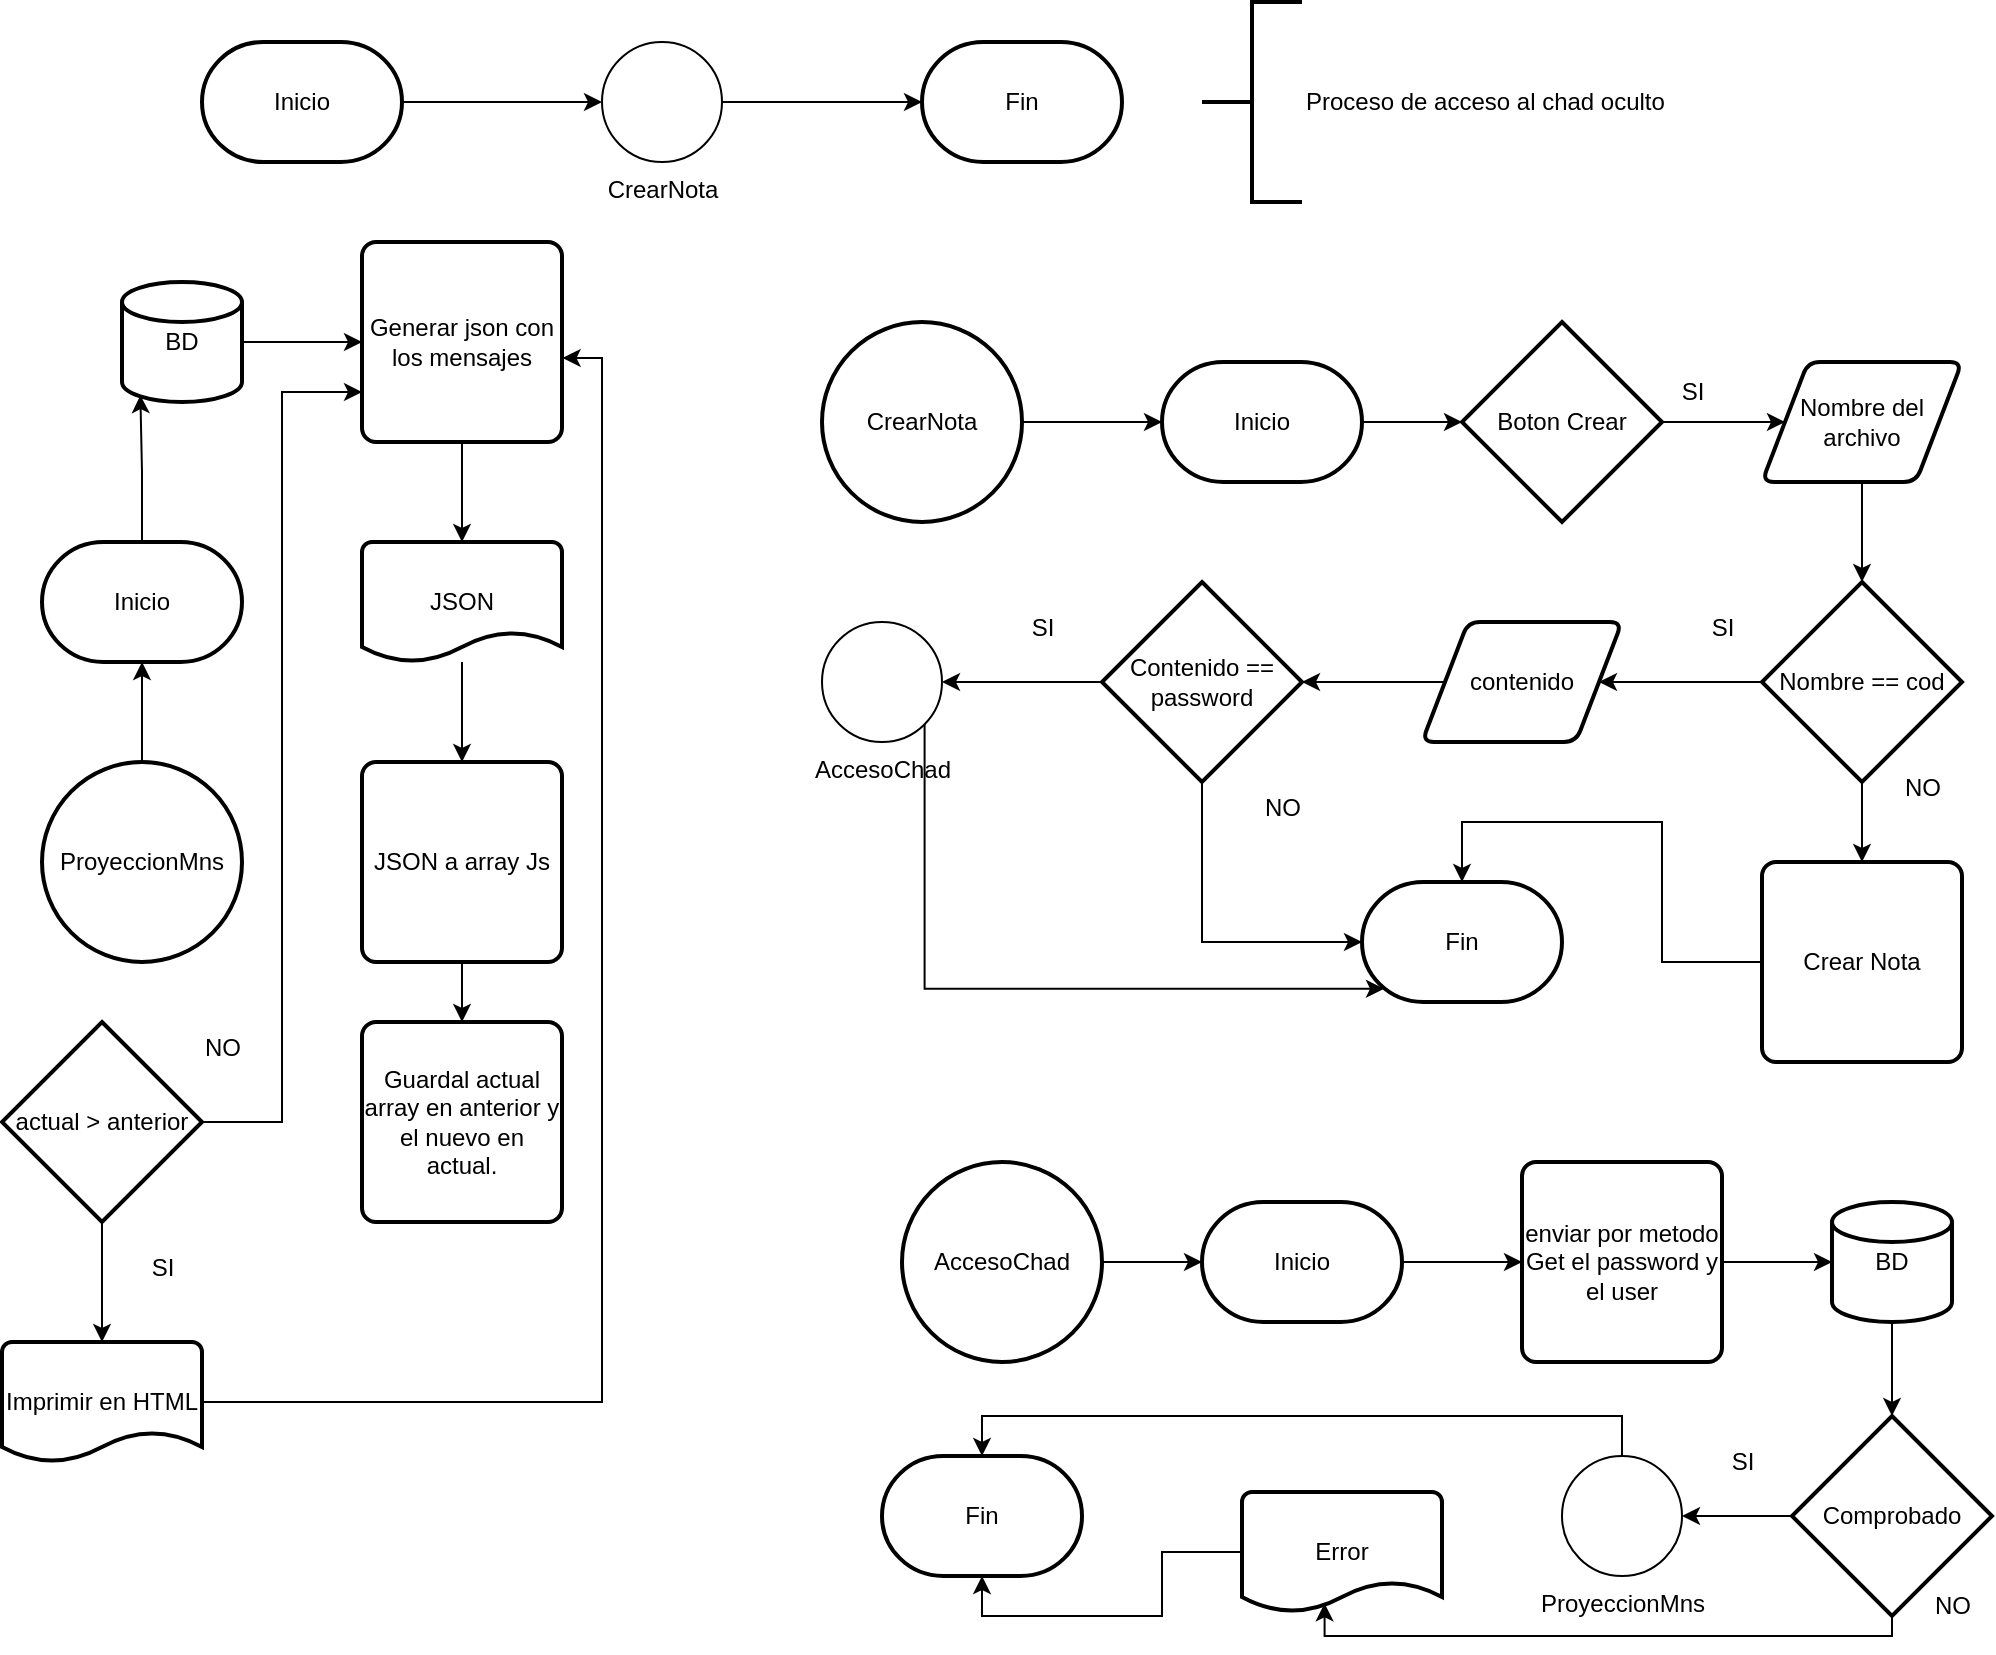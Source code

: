 <mxfile version="22.0.2" type="device" pages="6">
  <diagram name="Page-1" id="edf60f1a-56cd-e834-aa8a-f176f3a09ee4">
    <mxGraphModel dx="1102" dy="506" grid="1" gridSize="10" guides="1" tooltips="1" connect="1" arrows="1" fold="1" page="1" pageScale="1" pageWidth="1100" pageHeight="850" background="none" math="0" shadow="0">
      <root>
        <mxCell id="0" />
        <mxCell id="1" parent="0" />
        <mxCell id="mb9OYT8Vei6ISjH030ed-1" value="Inicio" style="strokeWidth=2;html=1;shape=mxgraph.flowchart.terminator;whiteSpace=wrap;" parent="1" vertex="1">
          <mxGeometry x="70" y="280" width="100" height="60" as="geometry" />
        </mxCell>
        <mxCell id="mb9OYT8Vei6ISjH030ed-23" style="edgeStyle=orthogonalEdgeStyle;rounded=0;orthogonalLoop=1;jettySize=auto;html=1;entryX=0;entryY=0.5;entryDx=0;entryDy=0;" parent="1" source="mb9OYT8Vei6ISjH030ed-19" target="mb9OYT8Vei6ISjH030ed-21" edge="1">
          <mxGeometry relative="1" as="geometry" />
        </mxCell>
        <mxCell id="mb9OYT8Vei6ISjH030ed-19" value="BD" style="strokeWidth=2;html=1;shape=mxgraph.flowchart.database;whiteSpace=wrap;" parent="1" vertex="1">
          <mxGeometry x="110" y="150" width="60" height="60" as="geometry" />
        </mxCell>
        <mxCell id="mb9OYT8Vei6ISjH030ed-21" value="Generar json con los mensajes" style="rounded=1;whiteSpace=wrap;html=1;absoluteArcSize=1;arcSize=14;strokeWidth=2;" parent="1" vertex="1">
          <mxGeometry x="230" y="130" width="100" height="100" as="geometry" />
        </mxCell>
        <mxCell id="mb9OYT8Vei6ISjH030ed-27" style="edgeStyle=orthogonalEdgeStyle;rounded=0;orthogonalLoop=1;jettySize=auto;html=1;entryX=0.5;entryY=0;entryDx=0;entryDy=0;" parent="1" source="mb9OYT8Vei6ISjH030ed-22" target="mb9OYT8Vei6ISjH030ed-25" edge="1">
          <mxGeometry relative="1" as="geometry" />
        </mxCell>
        <mxCell id="mb9OYT8Vei6ISjH030ed-22" value="JSON" style="strokeWidth=2;html=1;shape=mxgraph.flowchart.document2;whiteSpace=wrap;size=0.25;" parent="1" vertex="1">
          <mxGeometry x="230" y="280" width="100" height="60" as="geometry" />
        </mxCell>
        <mxCell id="mb9OYT8Vei6ISjH030ed-24" style="edgeStyle=orthogonalEdgeStyle;rounded=0;orthogonalLoop=1;jettySize=auto;html=1;entryX=0.5;entryY=0;entryDx=0;entryDy=0;entryPerimeter=0;" parent="1" source="mb9OYT8Vei6ISjH030ed-21" target="mb9OYT8Vei6ISjH030ed-22" edge="1">
          <mxGeometry relative="1" as="geometry" />
        </mxCell>
        <mxCell id="mb9OYT8Vei6ISjH030ed-29" style="edgeStyle=orthogonalEdgeStyle;rounded=0;orthogonalLoop=1;jettySize=auto;html=1;entryX=0.5;entryY=0;entryDx=0;entryDy=0;" parent="1" source="mb9OYT8Vei6ISjH030ed-25" target="mb9OYT8Vei6ISjH030ed-28" edge="1">
          <mxGeometry relative="1" as="geometry" />
        </mxCell>
        <mxCell id="mb9OYT8Vei6ISjH030ed-25" value="JSON a array Js" style="rounded=1;whiteSpace=wrap;html=1;absoluteArcSize=1;arcSize=14;strokeWidth=2;" parent="1" vertex="1">
          <mxGeometry x="230" y="390" width="100" height="100" as="geometry" />
        </mxCell>
        <mxCell id="mb9OYT8Vei6ISjH030ed-28" value="Guardal actual array en anterior y el nuevo en actual." style="rounded=1;whiteSpace=wrap;html=1;absoluteArcSize=1;arcSize=14;strokeWidth=2;" parent="1" vertex="1">
          <mxGeometry x="230" y="520" width="100" height="100" as="geometry" />
        </mxCell>
        <mxCell id="mb9OYT8Vei6ISjH030ed-34" style="edgeStyle=orthogonalEdgeStyle;rounded=0;orthogonalLoop=1;jettySize=auto;html=1;entryX=0;entryY=0.75;entryDx=0;entryDy=0;" parent="1" source="mb9OYT8Vei6ISjH030ed-30" target="mb9OYT8Vei6ISjH030ed-21" edge="1">
          <mxGeometry relative="1" as="geometry" />
        </mxCell>
        <mxCell id="mb9OYT8Vei6ISjH030ed-30" value="actual &amp;gt; anterior" style="strokeWidth=2;html=1;shape=mxgraph.flowchart.decision;whiteSpace=wrap;" parent="1" vertex="1">
          <mxGeometry x="50" y="520" width="100" height="100" as="geometry" />
        </mxCell>
        <mxCell id="mb9OYT8Vei6ISjH030ed-31" value="SI" style="text;html=1;align=center;verticalAlign=middle;resizable=0;points=[];autosize=1;strokeColor=none;fillColor=none;" parent="1" vertex="1">
          <mxGeometry x="115" y="628" width="30" height="30" as="geometry" />
        </mxCell>
        <mxCell id="mb9OYT8Vei6ISjH030ed-36" style="edgeStyle=orthogonalEdgeStyle;rounded=0;orthogonalLoop=1;jettySize=auto;html=1;entryX=1.003;entryY=0.58;entryDx=0;entryDy=0;entryPerimeter=0;" parent="1" source="mb9OYT8Vei6ISjH030ed-32" target="mb9OYT8Vei6ISjH030ed-21" edge="1">
          <mxGeometry relative="1" as="geometry">
            <mxPoint x="400" y="420.0" as="targetPoint" />
          </mxGeometry>
        </mxCell>
        <mxCell id="mb9OYT8Vei6ISjH030ed-32" value="Imprimir en HTML" style="strokeWidth=2;html=1;shape=mxgraph.flowchart.document2;whiteSpace=wrap;size=0.25;" parent="1" vertex="1">
          <mxGeometry x="50" y="680" width="100" height="60" as="geometry" />
        </mxCell>
        <mxCell id="mb9OYT8Vei6ISjH030ed-33" style="edgeStyle=orthogonalEdgeStyle;rounded=0;orthogonalLoop=1;jettySize=auto;html=1;entryX=0.5;entryY=0;entryDx=0;entryDy=0;entryPerimeter=0;" parent="1" source="mb9OYT8Vei6ISjH030ed-30" target="mb9OYT8Vei6ISjH030ed-32" edge="1">
          <mxGeometry relative="1" as="geometry" />
        </mxCell>
        <mxCell id="mb9OYT8Vei6ISjH030ed-35" value="NO" style="text;html=1;align=center;verticalAlign=middle;resizable=0;points=[];autosize=1;strokeColor=none;fillColor=none;" parent="1" vertex="1">
          <mxGeometry x="140" y="518" width="40" height="30" as="geometry" />
        </mxCell>
        <mxCell id="mb9OYT8Vei6ISjH030ed-38" style="edgeStyle=orthogonalEdgeStyle;rounded=0;orthogonalLoop=1;jettySize=auto;html=1;entryX=0.153;entryY=0.943;entryDx=0;entryDy=0;entryPerimeter=0;" parent="1" source="mb9OYT8Vei6ISjH030ed-1" target="mb9OYT8Vei6ISjH030ed-19" edge="1">
          <mxGeometry relative="1" as="geometry" />
        </mxCell>
        <mxCell id="mb9OYT8Vei6ISjH030ed-40" value="ProyeccionMns" style="strokeWidth=2;html=1;shape=mxgraph.flowchart.start_2;whiteSpace=wrap;" parent="1" vertex="1">
          <mxGeometry x="70" y="390" width="100" height="100" as="geometry" />
        </mxCell>
        <mxCell id="mb9OYT8Vei6ISjH030ed-41" style="edgeStyle=orthogonalEdgeStyle;rounded=0;orthogonalLoop=1;jettySize=auto;html=1;entryX=0.5;entryY=1;entryDx=0;entryDy=0;entryPerimeter=0;" parent="1" source="mb9OYT8Vei6ISjH030ed-40" target="mb9OYT8Vei6ISjH030ed-1" edge="1">
          <mxGeometry relative="1" as="geometry" />
        </mxCell>
        <mxCell id="mb9OYT8Vei6ISjH030ed-47" value="CrearNota" style="strokeWidth=2;html=1;shape=mxgraph.flowchart.start_2;whiteSpace=wrap;" parent="1" vertex="1">
          <mxGeometry x="460" y="170" width="100" height="100" as="geometry" />
        </mxCell>
        <mxCell id="mb9OYT8Vei6ISjH030ed-48" value="Inicio" style="strokeWidth=2;html=1;shape=mxgraph.flowchart.terminator;whiteSpace=wrap;" parent="1" vertex="1">
          <mxGeometry x="630" y="190" width="100" height="60" as="geometry" />
        </mxCell>
        <mxCell id="mb9OYT8Vei6ISjH030ed-49" style="edgeStyle=orthogonalEdgeStyle;rounded=0;orthogonalLoop=1;jettySize=auto;html=1;entryX=0;entryY=0.5;entryDx=0;entryDy=0;entryPerimeter=0;" parent="1" source="mb9OYT8Vei6ISjH030ed-47" target="mb9OYT8Vei6ISjH030ed-48" edge="1">
          <mxGeometry relative="1" as="geometry" />
        </mxCell>
        <mxCell id="mb9OYT8Vei6ISjH030ed-54" style="edgeStyle=orthogonalEdgeStyle;rounded=0;orthogonalLoop=1;jettySize=auto;html=1;entryX=0;entryY=0.5;entryDx=0;entryDy=0;" parent="1" source="mb9OYT8Vei6ISjH030ed-50" target="mb9OYT8Vei6ISjH030ed-53" edge="1">
          <mxGeometry relative="1" as="geometry" />
        </mxCell>
        <mxCell id="mb9OYT8Vei6ISjH030ed-50" value="Boton Crear" style="strokeWidth=2;html=1;shape=mxgraph.flowchart.decision;whiteSpace=wrap;" parent="1" vertex="1">
          <mxGeometry x="780" y="170" width="100" height="100" as="geometry" />
        </mxCell>
        <mxCell id="mb9OYT8Vei6ISjH030ed-51" style="edgeStyle=orthogonalEdgeStyle;rounded=0;orthogonalLoop=1;jettySize=auto;html=1;entryX=0;entryY=0.5;entryDx=0;entryDy=0;entryPerimeter=0;" parent="1" source="mb9OYT8Vei6ISjH030ed-48" target="mb9OYT8Vei6ISjH030ed-50" edge="1">
          <mxGeometry relative="1" as="geometry" />
        </mxCell>
        <mxCell id="mb9OYT8Vei6ISjH030ed-52" value="SI" style="text;html=1;align=center;verticalAlign=middle;resizable=0;points=[];autosize=1;strokeColor=none;fillColor=none;" parent="1" vertex="1">
          <mxGeometry x="880" y="190" width="30" height="30" as="geometry" />
        </mxCell>
        <mxCell id="mb9OYT8Vei6ISjH030ed-53" value="Nombre del archivo" style="shape=parallelogram;html=1;strokeWidth=2;perimeter=parallelogramPerimeter;whiteSpace=wrap;rounded=1;arcSize=12;size=0.23;" parent="1" vertex="1">
          <mxGeometry x="930" y="190" width="100" height="60" as="geometry" />
        </mxCell>
        <mxCell id="mb9OYT8Vei6ISjH030ed-59" style="edgeStyle=orthogonalEdgeStyle;rounded=0;orthogonalLoop=1;jettySize=auto;html=1;entryX=0.5;entryY=0;entryDx=0;entryDy=0;" parent="1" source="mb9OYT8Vei6ISjH030ed-55" target="mb9OYT8Vei6ISjH030ed-58" edge="1">
          <mxGeometry relative="1" as="geometry" />
        </mxCell>
        <mxCell id="mb9OYT8Vei6ISjH030ed-65" style="edgeStyle=orthogonalEdgeStyle;rounded=0;orthogonalLoop=1;jettySize=auto;html=1;entryX=1;entryY=0.5;entryDx=0;entryDy=0;" parent="1" source="mb9OYT8Vei6ISjH030ed-55" target="mb9OYT8Vei6ISjH030ed-64" edge="1">
          <mxGeometry relative="1" as="geometry" />
        </mxCell>
        <mxCell id="mb9OYT8Vei6ISjH030ed-55" value="Nombre == cod" style="strokeWidth=2;html=1;shape=mxgraph.flowchart.decision;whiteSpace=wrap;" parent="1" vertex="1">
          <mxGeometry x="930" y="300" width="100" height="100" as="geometry" />
        </mxCell>
        <mxCell id="mb9OYT8Vei6ISjH030ed-56" style="edgeStyle=orthogonalEdgeStyle;rounded=0;orthogonalLoop=1;jettySize=auto;html=1;entryX=0.5;entryY=0;entryDx=0;entryDy=0;entryPerimeter=0;" parent="1" source="mb9OYT8Vei6ISjH030ed-53" target="mb9OYT8Vei6ISjH030ed-55" edge="1">
          <mxGeometry relative="1" as="geometry" />
        </mxCell>
        <mxCell id="mb9OYT8Vei6ISjH030ed-57" value="NO" style="text;html=1;align=center;verticalAlign=middle;resizable=0;points=[];autosize=1;strokeColor=none;fillColor=none;" parent="1" vertex="1">
          <mxGeometry x="990" y="388" width="40" height="30" as="geometry" />
        </mxCell>
        <mxCell id="mb9OYT8Vei6ISjH030ed-58" value="Crear Nota" style="rounded=1;whiteSpace=wrap;html=1;absoluteArcSize=1;arcSize=14;strokeWidth=2;" parent="1" vertex="1">
          <mxGeometry x="930" y="440" width="100" height="100" as="geometry" />
        </mxCell>
        <mxCell id="mb9OYT8Vei6ISjH030ed-61" value="Fin" style="strokeWidth=2;html=1;shape=mxgraph.flowchart.terminator;whiteSpace=wrap;" parent="1" vertex="1">
          <mxGeometry x="730" y="450" width="100" height="60" as="geometry" />
        </mxCell>
        <mxCell id="mb9OYT8Vei6ISjH030ed-62" style="edgeStyle=orthogonalEdgeStyle;rounded=0;orthogonalLoop=1;jettySize=auto;html=1;entryX=0.5;entryY=0;entryDx=0;entryDy=0;entryPerimeter=0;" parent="1" source="mb9OYT8Vei6ISjH030ed-58" target="mb9OYT8Vei6ISjH030ed-61" edge="1">
          <mxGeometry relative="1" as="geometry" />
        </mxCell>
        <mxCell id="mb9OYT8Vei6ISjH030ed-63" value="SI" style="text;html=1;align=center;verticalAlign=middle;resizable=0;points=[];autosize=1;strokeColor=none;fillColor=none;" parent="1" vertex="1">
          <mxGeometry x="895" y="308" width="30" height="30" as="geometry" />
        </mxCell>
        <mxCell id="mb9OYT8Vei6ISjH030ed-64" value="contenido" style="shape=parallelogram;html=1;strokeWidth=2;perimeter=parallelogramPerimeter;whiteSpace=wrap;rounded=1;arcSize=12;size=0.23;" parent="1" vertex="1">
          <mxGeometry x="760" y="320" width="100" height="60" as="geometry" />
        </mxCell>
        <mxCell id="mb9OYT8Vei6ISjH030ed-66" value="Contenido == password" style="strokeWidth=2;html=1;shape=mxgraph.flowchart.decision;whiteSpace=wrap;" parent="1" vertex="1">
          <mxGeometry x="600" y="300" width="100" height="100" as="geometry" />
        </mxCell>
        <mxCell id="mb9OYT8Vei6ISjH030ed-67" style="edgeStyle=orthogonalEdgeStyle;rounded=0;orthogonalLoop=1;jettySize=auto;html=1;entryX=1;entryY=0.5;entryDx=0;entryDy=0;entryPerimeter=0;" parent="1" source="mb9OYT8Vei6ISjH030ed-64" target="mb9OYT8Vei6ISjH030ed-66" edge="1">
          <mxGeometry relative="1" as="geometry" />
        </mxCell>
        <mxCell id="mb9OYT8Vei6ISjH030ed-68" value="NO" style="text;html=1;align=center;verticalAlign=middle;resizable=0;points=[];autosize=1;strokeColor=none;fillColor=none;" parent="1" vertex="1">
          <mxGeometry x="670" y="398" width="40" height="30" as="geometry" />
        </mxCell>
        <mxCell id="mb9OYT8Vei6ISjH030ed-70" style="edgeStyle=orthogonalEdgeStyle;rounded=0;orthogonalLoop=1;jettySize=auto;html=1;exitX=0.5;exitY=1;exitDx=0;exitDy=0;exitPerimeter=0;entryX=0;entryY=0.5;entryDx=0;entryDy=0;entryPerimeter=0;" parent="1" source="mb9OYT8Vei6ISjH030ed-66" target="mb9OYT8Vei6ISjH030ed-61" edge="1">
          <mxGeometry relative="1" as="geometry" />
        </mxCell>
        <mxCell id="mb9OYT8Vei6ISjH030ed-71" value="SI" style="text;html=1;align=center;verticalAlign=middle;resizable=0;points=[];autosize=1;strokeColor=none;fillColor=none;" parent="1" vertex="1">
          <mxGeometry x="555" y="308" width="30" height="30" as="geometry" />
        </mxCell>
        <mxCell id="mb9OYT8Vei6ISjH030ed-72" value="AccesoChad" style="verticalLabelPosition=bottom;verticalAlign=top;html=1;shape=mxgraph.flowchart.on-page_reference;" parent="1" vertex="1">
          <mxGeometry x="460" y="320" width="60" height="60" as="geometry" />
        </mxCell>
        <mxCell id="mb9OYT8Vei6ISjH030ed-73" style="edgeStyle=orthogonalEdgeStyle;rounded=0;orthogonalLoop=1;jettySize=auto;html=1;entryX=1;entryY=0.5;entryDx=0;entryDy=0;entryPerimeter=0;" parent="1" source="mb9OYT8Vei6ISjH030ed-66" target="mb9OYT8Vei6ISjH030ed-72" edge="1">
          <mxGeometry relative="1" as="geometry" />
        </mxCell>
        <mxCell id="mb9OYT8Vei6ISjH030ed-75" style="edgeStyle=orthogonalEdgeStyle;rounded=0;orthogonalLoop=1;jettySize=auto;html=1;exitX=0.855;exitY=0.855;exitDx=0;exitDy=0;exitPerimeter=0;entryX=0.11;entryY=0.89;entryDx=0;entryDy=0;entryPerimeter=0;" parent="1" source="mb9OYT8Vei6ISjH030ed-72" target="mb9OYT8Vei6ISjH030ed-61" edge="1">
          <mxGeometry relative="1" as="geometry">
            <Array as="points">
              <mxPoint x="511" y="503" />
            </Array>
          </mxGeometry>
        </mxCell>
        <mxCell id="mb9OYT8Vei6ISjH030ed-78" value="" style="edgeStyle=orthogonalEdgeStyle;rounded=0;orthogonalLoop=1;jettySize=auto;html=1;" parent="1" source="mb9OYT8Vei6ISjH030ed-76" target="mb9OYT8Vei6ISjH030ed-77" edge="1">
          <mxGeometry relative="1" as="geometry" />
        </mxCell>
        <mxCell id="mb9OYT8Vei6ISjH030ed-76" value="AccesoChad" style="strokeWidth=2;html=1;shape=mxgraph.flowchart.start_2;whiteSpace=wrap;" parent="1" vertex="1">
          <mxGeometry x="500" y="590" width="100" height="100" as="geometry" />
        </mxCell>
        <mxCell id="mb9OYT8Vei6ISjH030ed-80" style="edgeStyle=orthogonalEdgeStyle;rounded=0;orthogonalLoop=1;jettySize=auto;html=1;exitX=1;exitY=0.5;exitDx=0;exitDy=0;exitPerimeter=0;entryX=0;entryY=0.5;entryDx=0;entryDy=0;" parent="1" source="mb9OYT8Vei6ISjH030ed-77" target="mb9OYT8Vei6ISjH030ed-79" edge="1">
          <mxGeometry relative="1" as="geometry" />
        </mxCell>
        <mxCell id="mb9OYT8Vei6ISjH030ed-77" value="Inicio" style="strokeWidth=2;html=1;shape=mxgraph.flowchart.terminator;whiteSpace=wrap;" parent="1" vertex="1">
          <mxGeometry x="650" y="610" width="100" height="60" as="geometry" />
        </mxCell>
        <mxCell id="mb9OYT8Vei6ISjH030ed-79" value="enviar por metodo Get el password y el user" style="rounded=1;whiteSpace=wrap;html=1;absoluteArcSize=1;arcSize=14;strokeWidth=2;" parent="1" vertex="1">
          <mxGeometry x="810" y="590" width="100" height="100" as="geometry" />
        </mxCell>
        <mxCell id="mb9OYT8Vei6ISjH030ed-81" value="BD" style="strokeWidth=2;html=1;shape=mxgraph.flowchart.database;whiteSpace=wrap;" parent="1" vertex="1">
          <mxGeometry x="965" y="610" width="60" height="60" as="geometry" />
        </mxCell>
        <mxCell id="mb9OYT8Vei6ISjH030ed-82" style="edgeStyle=orthogonalEdgeStyle;rounded=0;orthogonalLoop=1;jettySize=auto;html=1;entryX=0;entryY=0.5;entryDx=0;entryDy=0;entryPerimeter=0;" parent="1" source="mb9OYT8Vei6ISjH030ed-79" target="mb9OYT8Vei6ISjH030ed-81" edge="1">
          <mxGeometry relative="1" as="geometry" />
        </mxCell>
        <mxCell id="mb9OYT8Vei6ISjH030ed-83" value="Comprobado" style="strokeWidth=2;html=1;shape=mxgraph.flowchart.decision;whiteSpace=wrap;" parent="1" vertex="1">
          <mxGeometry x="945" y="717" width="100" height="100" as="geometry" />
        </mxCell>
        <mxCell id="mb9OYT8Vei6ISjH030ed-84" style="edgeStyle=orthogonalEdgeStyle;rounded=0;orthogonalLoop=1;jettySize=auto;html=1;exitX=0.5;exitY=1;exitDx=0;exitDy=0;exitPerimeter=0;entryX=0.5;entryY=0;entryDx=0;entryDy=0;entryPerimeter=0;" parent="1" source="mb9OYT8Vei6ISjH030ed-81" target="mb9OYT8Vei6ISjH030ed-83" edge="1">
          <mxGeometry relative="1" as="geometry" />
        </mxCell>
        <mxCell id="mb9OYT8Vei6ISjH030ed-85" value="ProyeccionMns" style="verticalLabelPosition=bottom;verticalAlign=top;html=1;shape=mxgraph.flowchart.on-page_reference;" parent="1" vertex="1">
          <mxGeometry x="830" y="737" width="60" height="60" as="geometry" />
        </mxCell>
        <mxCell id="mb9OYT8Vei6ISjH030ed-86" style="edgeStyle=orthogonalEdgeStyle;rounded=0;orthogonalLoop=1;jettySize=auto;html=1;entryX=1;entryY=0.5;entryDx=0;entryDy=0;entryPerimeter=0;" parent="1" source="mb9OYT8Vei6ISjH030ed-83" target="mb9OYT8Vei6ISjH030ed-85" edge="1">
          <mxGeometry relative="1" as="geometry" />
        </mxCell>
        <mxCell id="mb9OYT8Vei6ISjH030ed-87" value="Fin" style="strokeWidth=2;html=1;shape=mxgraph.flowchart.terminator;whiteSpace=wrap;" parent="1" vertex="1">
          <mxGeometry x="490" y="737" width="100" height="60" as="geometry" />
        </mxCell>
        <mxCell id="mb9OYT8Vei6ISjH030ed-89" value="NO" style="text;html=1;align=center;verticalAlign=middle;resizable=0;points=[];autosize=1;strokeColor=none;fillColor=none;" parent="1" vertex="1">
          <mxGeometry x="1005" y="797" width="40" height="30" as="geometry" />
        </mxCell>
        <mxCell id="mb9OYT8Vei6ISjH030ed-90" value="SI" style="text;html=1;align=center;verticalAlign=middle;resizable=0;points=[];autosize=1;strokeColor=none;fillColor=none;" parent="1" vertex="1">
          <mxGeometry x="905" y="725" width="30" height="30" as="geometry" />
        </mxCell>
        <mxCell id="mb9OYT8Vei6ISjH030ed-92" value="Error" style="strokeWidth=2;html=1;shape=mxgraph.flowchart.document2;whiteSpace=wrap;size=0.25;" parent="1" vertex="1">
          <mxGeometry x="670" y="755" width="100" height="60" as="geometry" />
        </mxCell>
        <mxCell id="mb9OYT8Vei6ISjH030ed-93" style="edgeStyle=orthogonalEdgeStyle;rounded=0;orthogonalLoop=1;jettySize=auto;html=1;exitX=0.5;exitY=0;exitDx=0;exitDy=0;exitPerimeter=0;entryX=0.5;entryY=0;entryDx=0;entryDy=0;entryPerimeter=0;" parent="1" source="mb9OYT8Vei6ISjH030ed-85" target="mb9OYT8Vei6ISjH030ed-87" edge="1">
          <mxGeometry relative="1" as="geometry" />
        </mxCell>
        <mxCell id="mb9OYT8Vei6ISjH030ed-95" style="edgeStyle=orthogonalEdgeStyle;rounded=0;orthogonalLoop=1;jettySize=auto;html=1;entryX=0.413;entryY=0.928;entryDx=0;entryDy=0;entryPerimeter=0;" parent="1" source="mb9OYT8Vei6ISjH030ed-83" target="mb9OYT8Vei6ISjH030ed-92" edge="1">
          <mxGeometry relative="1" as="geometry">
            <Array as="points">
              <mxPoint x="995" y="827" />
              <mxPoint x="711" y="827" />
            </Array>
          </mxGeometry>
        </mxCell>
        <mxCell id="mb9OYT8Vei6ISjH030ed-96" style="edgeStyle=orthogonalEdgeStyle;rounded=0;orthogonalLoop=1;jettySize=auto;html=1;entryX=0.5;entryY=1;entryDx=0;entryDy=0;entryPerimeter=0;" parent="1" source="mb9OYT8Vei6ISjH030ed-92" target="mb9OYT8Vei6ISjH030ed-87" edge="1">
          <mxGeometry relative="1" as="geometry" />
        </mxCell>
        <mxCell id="mb9OYT8Vei6ISjH030ed-99" value="Inicio" style="strokeWidth=2;html=1;shape=mxgraph.flowchart.terminator;whiteSpace=wrap;" parent="1" vertex="1">
          <mxGeometry x="150" y="30" width="100" height="60" as="geometry" />
        </mxCell>
        <mxCell id="mb9OYT8Vei6ISjH030ed-100" value="CrearNota" style="verticalLabelPosition=bottom;verticalAlign=top;html=1;shape=mxgraph.flowchart.on-page_reference;" parent="1" vertex="1">
          <mxGeometry x="350" y="30" width="60" height="60" as="geometry" />
        </mxCell>
        <mxCell id="mb9OYT8Vei6ISjH030ed-101" value="Fin" style="strokeWidth=2;html=1;shape=mxgraph.flowchart.terminator;whiteSpace=wrap;" parent="1" vertex="1">
          <mxGeometry x="510" y="30" width="100" height="60" as="geometry" />
        </mxCell>
        <mxCell id="mb9OYT8Vei6ISjH030ed-102" style="edgeStyle=orthogonalEdgeStyle;rounded=0;orthogonalLoop=1;jettySize=auto;html=1;exitX=1;exitY=0.5;exitDx=0;exitDy=0;exitPerimeter=0;entryX=0;entryY=0.5;entryDx=0;entryDy=0;entryPerimeter=0;" parent="1" source="mb9OYT8Vei6ISjH030ed-99" target="mb9OYT8Vei6ISjH030ed-100" edge="1">
          <mxGeometry relative="1" as="geometry" />
        </mxCell>
        <mxCell id="mb9OYT8Vei6ISjH030ed-103" style="edgeStyle=orthogonalEdgeStyle;rounded=0;orthogonalLoop=1;jettySize=auto;html=1;exitX=1;exitY=0.5;exitDx=0;exitDy=0;exitPerimeter=0;entryX=0;entryY=0.5;entryDx=0;entryDy=0;entryPerimeter=0;" parent="1" source="mb9OYT8Vei6ISjH030ed-100" target="mb9OYT8Vei6ISjH030ed-101" edge="1">
          <mxGeometry relative="1" as="geometry" />
        </mxCell>
        <mxCell id="mb9OYT8Vei6ISjH030ed-104" value="Proceso de acceso al chad oculto" style="strokeWidth=2;html=1;shape=mxgraph.flowchart.annotation_2;align=left;labelPosition=right;pointerEvents=1;" parent="1" vertex="1">
          <mxGeometry x="650" y="10" width="50" height="100" as="geometry" />
        </mxCell>
      </root>
    </mxGraphModel>
  </diagram>
  <diagram id="Cel2pHDVH8fTkXMT4qfL" name="Página-2">
    <mxGraphModel dx="1102" dy="506" grid="1" gridSize="10" guides="1" tooltips="1" connect="1" arrows="1" fold="1" page="1" pageScale="1" pageWidth="827" pageHeight="1169" math="0" shadow="0">
      <root>
        <mxCell id="0" />
        <mxCell id="1" parent="0" />
        <mxCell id="IiKdO8iskAv4ZPF89ALv-1" style="edgeStyle=orthogonalEdgeStyle;rounded=0;orthogonalLoop=1;jettySize=auto;html=1;exitX=0.5;exitY=1;exitDx=0;exitDy=0;exitPerimeter=0;" parent="1" source="IiKdO8iskAv4ZPF89ALv-2" target="IiKdO8iskAv4ZPF89ALv-4" edge="1">
          <mxGeometry relative="1" as="geometry" />
        </mxCell>
        <mxCell id="IiKdO8iskAv4ZPF89ALv-2" value="Inicio" style="strokeWidth=2;html=1;shape=mxgraph.flowchart.start_1;whiteSpace=wrap;" parent="1" vertex="1">
          <mxGeometry x="100" y="60" width="100" height="60" as="geometry" />
        </mxCell>
        <mxCell id="IiKdO8iskAv4ZPF89ALv-3" style="edgeStyle=orthogonalEdgeStyle;rounded=0;orthogonalLoop=1;jettySize=auto;html=1;exitX=0.5;exitY=1;exitDx=0;exitDy=0;entryX=0.5;entryY=0;entryDx=0;entryDy=0;" parent="1" source="IiKdO8iskAv4ZPF89ALv-4" target="IiKdO8iskAv4ZPF89ALv-8" edge="1">
          <mxGeometry relative="1" as="geometry" />
        </mxCell>
        <mxCell id="IiKdO8iskAv4ZPF89ALv-4" value="Base de datos" style="rounded=1;whiteSpace=wrap;html=1;absoluteArcSize=1;arcSize=14;strokeWidth=2;" parent="1" vertex="1">
          <mxGeometry x="100" y="160" width="100" height="50" as="geometry" />
        </mxCell>
        <mxCell id="IiKdO8iskAv4ZPF89ALv-5" style="edgeStyle=orthogonalEdgeStyle;rounded=0;orthogonalLoop=1;jettySize=auto;html=1;exitX=0.5;exitY=1;exitDx=0;exitDy=0;entryX=0.5;entryY=0;entryDx=0;entryDy=0;" parent="1" source="IiKdO8iskAv4ZPF89ALv-6" target="IiKdO8iskAv4ZPF89ALv-10" edge="1">
          <mxGeometry relative="1" as="geometry" />
        </mxCell>
        <mxCell id="IiKdO8iskAv4ZPF89ALv-6" value="User" style="rounded=1;whiteSpace=wrap;html=1;absoluteArcSize=1;arcSize=14;strokeWidth=2;" parent="1" vertex="1">
          <mxGeometry x="100" y="310" width="100" height="50" as="geometry" />
        </mxCell>
        <mxCell id="IiKdO8iskAv4ZPF89ALv-7" style="edgeStyle=orthogonalEdgeStyle;rounded=0;orthogonalLoop=1;jettySize=auto;html=1;exitX=0.5;exitY=1;exitDx=0;exitDy=0;entryX=0.5;entryY=0;entryDx=0;entryDy=0;" parent="1" source="IiKdO8iskAv4ZPF89ALv-8" target="IiKdO8iskAv4ZPF89ALv-6" edge="1">
          <mxGeometry relative="1" as="geometry" />
        </mxCell>
        <mxCell id="IiKdO8iskAv4ZPF89ALv-8" value="Password" style="rounded=1;whiteSpace=wrap;html=1;absoluteArcSize=1;arcSize=14;strokeWidth=2;" parent="1" vertex="1">
          <mxGeometry x="100" y="230" width="100" height="50" as="geometry" />
        </mxCell>
        <mxCell id="IiKdO8iskAv4ZPF89ALv-9" style="edgeStyle=orthogonalEdgeStyle;rounded=0;orthogonalLoop=1;jettySize=auto;html=1;exitX=0.5;exitY=1;exitDx=0;exitDy=0;entryX=0.5;entryY=0;entryDx=0;entryDy=0;" parent="1" source="IiKdO8iskAv4ZPF89ALv-10" target="IiKdO8iskAv4ZPF89ALv-11" edge="1">
          <mxGeometry relative="1" as="geometry" />
        </mxCell>
        <mxCell id="IiKdO8iskAv4ZPF89ALv-10" value="Servidor" style="rounded=1;whiteSpace=wrap;html=1;absoluteArcSize=1;arcSize=14;strokeWidth=2;" parent="1" vertex="1">
          <mxGeometry x="100" y="390" width="100" height="50" as="geometry" />
        </mxCell>
        <mxCell id="IiKdO8iskAv4ZPF89ALv-11" value="Conexion = Conectar con Base de datos, Servidor, User, Password" style="rounded=1;whiteSpace=wrap;html=1;absoluteArcSize=1;arcSize=14;strokeWidth=2;" parent="1" vertex="1">
          <mxGeometry x="100" y="480" width="100" height="100" as="geometry" />
        </mxCell>
        <mxCell id="yuME1Fi7kiV8yRXJcuhc-1" style="edgeStyle=orthogonalEdgeStyle;rounded=0;orthogonalLoop=1;jettySize=auto;html=1;exitX=0.5;exitY=0;exitDx=0;exitDy=0;exitPerimeter=0;entryX=0.5;entryY=1;entryDx=0;entryDy=0;" parent="1" edge="1">
          <mxGeometry relative="1" as="geometry">
            <mxPoint x="310" y="480" as="sourcePoint" />
            <mxPoint x="310" y="440" as="targetPoint" />
          </mxGeometry>
        </mxCell>
        <mxCell id="yuME1Fi7kiV8yRXJcuhc-2" style="edgeStyle=orthogonalEdgeStyle;rounded=0;orthogonalLoop=1;jettySize=auto;html=1;exitX=0.5;exitY=1;exitDx=0;exitDy=0;exitPerimeter=0;entryX=0.5;entryY=0;entryDx=0;entryDy=0;entryPerimeter=0;" parent="1" edge="1">
          <mxGeometry relative="1" as="geometry">
            <mxPoint x="310" y="580" as="sourcePoint" />
            <mxPoint x="310" y="630" as="targetPoint" />
          </mxGeometry>
        </mxCell>
        <mxCell id="yuME1Fi7kiV8yRXJcuhc-3" value="Fin" style="strokeWidth=2;html=1;shape=mxgraph.flowchart.start_1;whiteSpace=wrap;" parent="1" vertex="1">
          <mxGeometry x="410" y="630" width="100" height="60" as="geometry" />
        </mxCell>
        <mxCell id="yuME1Fi7kiV8yRXJcuhc-4" value="Si" style="text;html=1;align=center;verticalAlign=middle;resizable=0;points=[];autosize=1;strokeColor=none;fillColor=none;" parent="1" vertex="1">
          <mxGeometry x="325" y="458" width="30" height="30" as="geometry" />
        </mxCell>
        <mxCell id="yuME1Fi7kiV8yRXJcuhc-5" style="edgeStyle=orthogonalEdgeStyle;rounded=0;orthogonalLoop=1;jettySize=auto;html=1;entryX=0;entryY=0.5;entryDx=0;entryDy=0;entryPerimeter=0;" parent="1" target="yuME1Fi7kiV8yRXJcuhc-3" edge="1">
          <mxGeometry relative="1" as="geometry">
            <mxPoint x="360" y="660" as="sourcePoint" />
          </mxGeometry>
        </mxCell>
        <mxCell id="-wBXVBl-ujDlDLBBC0il-1" value="Conexion" style="strokeWidth=2;html=1;shape=mxgraph.flowchart.decision;whiteSpace=wrap;" parent="1" vertex="1">
          <mxGeometry x="260" y="480" width="100" height="100" as="geometry" />
        </mxCell>
        <mxCell id="4CskWbXiCGoRXCYWHafF-1" value="No" style="text;html=1;align=center;verticalAlign=middle;resizable=0;points=[];autosize=1;strokeColor=none;fillColor=none;" parent="1" vertex="1">
          <mxGeometry x="250" y="558" width="40" height="30" as="geometry" />
        </mxCell>
        <mxCell id="LgZuz0DqYuFC1qbF7nA6-1" value="Mensaje de Error" style="strokeWidth=2;html=1;shape=mxgraph.flowchart.document2;whiteSpace=wrap;size=0.25;" parent="1" vertex="1">
          <mxGeometry x="260" y="630" width="100" height="60" as="geometry" />
        </mxCell>
        <mxCell id="LgZuz0DqYuFC1qbF7nA6-2" style="edgeStyle=orthogonalEdgeStyle;rounded=0;orthogonalLoop=1;jettySize=auto;html=1;entryX=0;entryY=0.5;entryDx=0;entryDy=0;entryPerimeter=0;" parent="1" source="IiKdO8iskAv4ZPF89ALv-11" target="-wBXVBl-ujDlDLBBC0il-1" edge="1">
          <mxGeometry relative="1" as="geometry" />
        </mxCell>
        <mxCell id="LgZuz0DqYuFC1qbF7nA6-3" value="Mensaje de Exito" style="strokeWidth=2;html=1;shape=mxgraph.flowchart.document2;whiteSpace=wrap;size=0.25;" parent="1" vertex="1">
          <mxGeometry x="260" y="390" width="100" height="60" as="geometry" />
        </mxCell>
        <mxCell id="LgZuz0DqYuFC1qbF7nA6-4" style="edgeStyle=orthogonalEdgeStyle;rounded=0;orthogonalLoop=1;jettySize=auto;html=1;entryX=0.5;entryY=0;entryDx=0;entryDy=0;entryPerimeter=0;" parent="1" source="LgZuz0DqYuFC1qbF7nA6-3" target="yuME1Fi7kiV8yRXJcuhc-3" edge="1">
          <mxGeometry relative="1" as="geometry" />
        </mxCell>
        <mxCell id="P456jAuiDzEXQ2JNDguZ-1" value="Conexion Php" style="text;html=1;align=center;verticalAlign=middle;resizable=0;points=[];autosize=1;strokeColor=none;fillColor=none;" parent="1" vertex="1">
          <mxGeometry x="80" y="18" width="100" height="30" as="geometry" />
        </mxCell>
      </root>
    </mxGraphModel>
  </diagram>
  <diagram id="1gMOlXyU3px0f65jSGw3" name="Página-3">
    <mxGraphModel dx="1695" dy="778" grid="1" gridSize="10" guides="1" tooltips="1" connect="1" arrows="1" fold="1" page="1" pageScale="1" pageWidth="827" pageHeight="1169" math="0" shadow="0">
      <root>
        <mxCell id="0" />
        <mxCell id="1" parent="0" />
        <mxCell id="L-1jrJ4nnPwouZ4rNU_a-2" value="Inicio" style="strokeWidth=2;html=1;shape=mxgraph.flowchart.start_1;whiteSpace=wrap;" vertex="1" parent="1">
          <mxGeometry x="100" y="60" width="100" height="60" as="geometry" />
        </mxCell>
        <mxCell id="L-1jrJ4nnPwouZ4rNU_a-18" value="Fin" style="strokeWidth=2;html=1;shape=mxgraph.flowchart.start_1;whiteSpace=wrap;" vertex="1" parent="1">
          <mxGeometry x="410" y="630" width="100" height="60" as="geometry" />
        </mxCell>
        <mxCell id="L-1jrJ4nnPwouZ4rNU_a-19" value="Consulta = Consultar tabla" style="rounded=1;whiteSpace=wrap;html=1;absoluteArcSize=1;arcSize=14;strokeWidth=2;" vertex="1" parent="1">
          <mxGeometry x="200" y="350" width="100" height="40" as="geometry" />
        </mxCell>
        <mxCell id="L-1jrJ4nnPwouZ4rNU_a-21" style="edgeStyle=orthogonalEdgeStyle;rounded=0;orthogonalLoop=1;jettySize=auto;html=1;exitX=0.5;exitY=0;exitDx=0;exitDy=0;exitPerimeter=0;entryX=0.5;entryY=1;entryDx=0;entryDy=0;" edge="1" parent="1" source="L-1jrJ4nnPwouZ4rNU_a-22" target="L-1jrJ4nnPwouZ4rNU_a-26">
          <mxGeometry relative="1" as="geometry" />
        </mxCell>
        <mxCell id="L-1jrJ4nnPwouZ4rNU_a-22" value="Consulta" style="strokeWidth=2;html=1;shape=mxgraph.flowchart.decision;whiteSpace=wrap;" vertex="1" parent="1">
          <mxGeometry x="260" y="190" width="100" height="100" as="geometry" />
        </mxCell>
        <mxCell id="L-1jrJ4nnPwouZ4rNU_a-23" style="edgeStyle=orthogonalEdgeStyle;rounded=0;orthogonalLoop=1;jettySize=auto;html=1;exitX=0.5;exitY=0;exitDx=0;exitDy=0;entryX=0.5;entryY=1;entryDx=0;entryDy=0;entryPerimeter=0;" edge="1" parent="1" source="L-1jrJ4nnPwouZ4rNU_a-19" target="L-1jrJ4nnPwouZ4rNU_a-22">
          <mxGeometry relative="1" as="geometry" />
        </mxCell>
        <mxCell id="L-1jrJ4nnPwouZ4rNU_a-24" value="No" style="text;html=1;align=center;verticalAlign=middle;resizable=0;points=[];autosize=1;strokeColor=none;fillColor=none;" vertex="1" parent="1">
          <mxGeometry x="340" y="248" width="40" height="30" as="geometry" />
        </mxCell>
        <mxCell id="L-1jrJ4nnPwouZ4rNU_a-25" value="Si" style="text;html=1;align=center;verticalAlign=middle;resizable=0;points=[];autosize=1;strokeColor=none;fillColor=none;" vertex="1" parent="1">
          <mxGeometry x="255" y="168" width="30" height="30" as="geometry" />
        </mxCell>
        <mxCell id="L-1jrJ4nnPwouZ4rNU_a-26" value="json = Convertir consulta a Json" style="rounded=1;whiteSpace=wrap;html=1;absoluteArcSize=1;arcSize=14;strokeWidth=2;" vertex="1" parent="1">
          <mxGeometry x="260" y="90" width="100" height="60" as="geometry" />
        </mxCell>
        <mxCell id="L-1jrJ4nnPwouZ4rNU_a-27" value="Imprir json" style="strokeWidth=2;html=1;shape=mxgraph.flowchart.document2;whiteSpace=wrap;size=0.25;" vertex="1" parent="1">
          <mxGeometry x="440" y="90" width="100" height="60" as="geometry" />
        </mxCell>
        <mxCell id="L-1jrJ4nnPwouZ4rNU_a-28" value="" style="edgeStyle=orthogonalEdgeStyle;rounded=0;orthogonalLoop=1;jettySize=auto;html=1;" edge="1" parent="1" source="L-1jrJ4nnPwouZ4rNU_a-26" target="L-1jrJ4nnPwouZ4rNU_a-27">
          <mxGeometry relative="1" as="geometry" />
        </mxCell>
        <mxCell id="L-1jrJ4nnPwouZ4rNU_a-30" style="edgeStyle=orthogonalEdgeStyle;rounded=0;orthogonalLoop=1;jettySize=auto;html=1;entryX=0.5;entryY=0;entryDx=0;entryDy=0;entryPerimeter=0;" edge="1" parent="1" source="L-1jrJ4nnPwouZ4rNU_a-22" target="L-1jrJ4nnPwouZ4rNU_a-18">
          <mxGeometry relative="1" as="geometry" />
        </mxCell>
        <mxCell id="L-1jrJ4nnPwouZ4rNU_a-31" style="edgeStyle=orthogonalEdgeStyle;rounded=0;orthogonalLoop=1;jettySize=auto;html=1;entryX=0.855;entryY=0.145;entryDx=0;entryDy=0;entryPerimeter=0;" edge="1" parent="1" source="L-1jrJ4nnPwouZ4rNU_a-27" target="L-1jrJ4nnPwouZ4rNU_a-18">
          <mxGeometry relative="1" as="geometry">
            <Array as="points">
              <mxPoint x="496" y="390" />
            </Array>
          </mxGeometry>
        </mxCell>
        <mxCell id="CIJAh62gZJfcyO16W-vM-1" style="edgeStyle=orthogonalEdgeStyle;rounded=0;orthogonalLoop=1;jettySize=auto;html=1;entryX=0;entryY=0.5;entryDx=0;entryDy=0;" edge="1" parent="1" source="L-1jrJ4nnPwouZ4rNU_a-33" target="L-1jrJ4nnPwouZ4rNU_a-19">
          <mxGeometry relative="1" as="geometry" />
        </mxCell>
        <mxCell id="L-1jrJ4nnPwouZ4rNU_a-33" value="Recive los parametros por metodo GET" style="rounded=1;whiteSpace=wrap;html=1;absoluteArcSize=1;arcSize=14;strokeWidth=2;" vertex="1" parent="1">
          <mxGeometry x="100" y="248" width="100" height="55" as="geometry" />
        </mxCell>
        <mxCell id="L-1jrJ4nnPwouZ4rNU_a-34" value="Consulta PHP" style="text;html=1;align=center;verticalAlign=middle;resizable=0;points=[];autosize=1;strokeColor=none;fillColor=none;" vertex="1" parent="1">
          <mxGeometry x="150" y="8" width="100" height="30" as="geometry" />
        </mxCell>
        <mxCell id="J0Lryh0AAigFptrkFPNV-1" value="" style="edgeStyle=orthogonalEdgeStyle;rounded=0;orthogonalLoop=1;jettySize=auto;html=1;exitX=0.5;exitY=1;exitDx=0;exitDy=0;exitPerimeter=0;" edge="1" parent="1" source="L-1jrJ4nnPwouZ4rNU_a-2" target="CIJAh62gZJfcyO16W-vM-2">
          <mxGeometry relative="1" as="geometry">
            <mxPoint x="150" y="120" as="sourcePoint" />
            <mxPoint x="150" y="160" as="targetPoint" />
          </mxGeometry>
        </mxCell>
        <mxCell id="J0Lryh0AAigFptrkFPNV-2" style="edgeStyle=orthogonalEdgeStyle;rounded=0;orthogonalLoop=1;jettySize=auto;html=1;entryX=0.5;entryY=0;entryDx=0;entryDy=0;" edge="1" parent="1" source="CIJAh62gZJfcyO16W-vM-2" target="L-1jrJ4nnPwouZ4rNU_a-33">
          <mxGeometry relative="1" as="geometry" />
        </mxCell>
        <mxCell id="CIJAh62gZJfcyO16W-vM-2" value="Pagina 2" style="verticalLabelPosition=bottom;verticalAlign=top;html=1;shape=offPageConnector;rounded=0;size=0.5;" vertex="1" parent="1">
          <mxGeometry x="120" y="140" width="60" height="60" as="geometry" />
        </mxCell>
      </root>
    </mxGraphModel>
  </diagram>
  <diagram id="sJRVs1JMK5BYUoJiE1FJ" name="Página-4">
    <mxGraphModel dx="1102" dy="506" grid="1" gridSize="10" guides="1" tooltips="1" connect="1" arrows="1" fold="1" page="1" pageScale="1" pageWidth="827" pageHeight="1169" math="0" shadow="0">
      <root>
        <mxCell id="0" />
        <mxCell id="1" parent="0" />
        <mxCell id="g8ovzz3JIEZKHj-BDEBK-1" value="Inicio" style="strokeWidth=2;html=1;shape=mxgraph.flowchart.start_1;whiteSpace=wrap;" vertex="1" parent="1">
          <mxGeometry x="100" y="60" width="100" height="60" as="geometry" />
        </mxCell>
        <mxCell id="g8ovzz3JIEZKHj-BDEBK-8" style="edgeStyle=orthogonalEdgeStyle;rounded=0;orthogonalLoop=1;jettySize=auto;html=1;exitX=0.5;exitY=1;exitDx=0;exitDy=0;entryX=0.5;entryY=0;entryDx=0;entryDy=0;" edge="1" parent="1" source="g8ovzz3JIEZKHj-BDEBK-2" target="g8ovzz3JIEZKHj-BDEBK-7">
          <mxGeometry relative="1" as="geometry" />
        </mxCell>
        <mxCell id="g8ovzz3JIEZKHj-BDEBK-2" value="Recive los parametros por metodo GET" style="rounded=1;whiteSpace=wrap;html=1;absoluteArcSize=1;arcSize=14;strokeWidth=2;" vertex="1" parent="1">
          <mxGeometry x="100" y="248" width="100" height="55" as="geometry" />
        </mxCell>
        <mxCell id="g8ovzz3JIEZKHj-BDEBK-3" value="" style="edgeStyle=orthogonalEdgeStyle;rounded=0;orthogonalLoop=1;jettySize=auto;html=1;exitX=0.5;exitY=1;exitDx=0;exitDy=0;exitPerimeter=0;" edge="1" parent="1" source="g8ovzz3JIEZKHj-BDEBK-1" target="g8ovzz3JIEZKHj-BDEBK-5">
          <mxGeometry relative="1" as="geometry">
            <mxPoint x="150" y="120" as="sourcePoint" />
            <mxPoint x="150" y="160" as="targetPoint" />
          </mxGeometry>
        </mxCell>
        <mxCell id="g8ovzz3JIEZKHj-BDEBK-4" style="edgeStyle=orthogonalEdgeStyle;rounded=0;orthogonalLoop=1;jettySize=auto;html=1;entryX=0.5;entryY=0;entryDx=0;entryDy=0;" edge="1" parent="1" source="g8ovzz3JIEZKHj-BDEBK-5" target="g8ovzz3JIEZKHj-BDEBK-2">
          <mxGeometry relative="1" as="geometry" />
        </mxCell>
        <mxCell id="g8ovzz3JIEZKHj-BDEBK-5" value="Pagina 2" style="verticalLabelPosition=bottom;verticalAlign=top;html=1;shape=offPageConnector;rounded=0;size=0.5;" vertex="1" parent="1">
          <mxGeometry x="120" y="140" width="60" height="60" as="geometry" />
        </mxCell>
        <mxCell id="g8ovzz3JIEZKHj-BDEBK-6" value="Registro PHP" style="text;html=1;align=center;verticalAlign=middle;resizable=0;points=[];autosize=1;strokeColor=none;fillColor=none;" vertex="1" parent="1">
          <mxGeometry x="90" y="18" width="100" height="30" as="geometry" />
        </mxCell>
        <mxCell id="g8ovzz3JIEZKHj-BDEBK-7" value="Hacer registro de los parametros recibidos" style="rounded=1;whiteSpace=wrap;html=1;absoluteArcSize=1;arcSize=14;strokeWidth=2;" vertex="1" parent="1">
          <mxGeometry x="100" y="330" width="100" height="50" as="geometry" />
        </mxCell>
        <mxCell id="EFNXovlG6vQWL0VN1g43-1" value="Registro" style="strokeWidth=2;html=1;shape=mxgraph.flowchart.decision;whiteSpace=wrap;" vertex="1" parent="1">
          <mxGeometry x="260" y="305" width="100" height="100" as="geometry" />
        </mxCell>
        <mxCell id="EFNXovlG6vQWL0VN1g43-2" style="edgeStyle=orthogonalEdgeStyle;rounded=0;orthogonalLoop=1;jettySize=auto;html=1;entryX=0;entryY=0.5;entryDx=0;entryDy=0;entryPerimeter=0;" edge="1" parent="1" source="g8ovzz3JIEZKHj-BDEBK-7" target="EFNXovlG6vQWL0VN1g43-1">
          <mxGeometry relative="1" as="geometry" />
        </mxCell>
        <mxCell id="EFNXovlG6vQWL0VN1g43-3" value="Error" style="strokeWidth=2;html=1;shape=mxgraph.flowchart.document2;whiteSpace=wrap;size=0.25;" vertex="1" parent="1">
          <mxGeometry x="330" y="210" width="100" height="60" as="geometry" />
        </mxCell>
        <mxCell id="EFNXovlG6vQWL0VN1g43-4" value="Registro Exitoso" style="strokeWidth=2;html=1;shape=mxgraph.flowchart.document2;whiteSpace=wrap;size=0.25;" vertex="1" parent="1">
          <mxGeometry x="414" y="325" width="100" height="60" as="geometry" />
        </mxCell>
        <mxCell id="EFNXovlG6vQWL0VN1g43-6" style="edgeStyle=orthogonalEdgeStyle;rounded=0;orthogonalLoop=1;jettySize=auto;html=1;exitX=1;exitY=0.5;exitDx=0;exitDy=0;exitPerimeter=0;entryX=0;entryY=0.5;entryDx=0;entryDy=0;entryPerimeter=0;" edge="1" parent="1" source="EFNXovlG6vQWL0VN1g43-1" target="EFNXovlG6vQWL0VN1g43-4">
          <mxGeometry relative="1" as="geometry" />
        </mxCell>
        <mxCell id="EFNXovlG6vQWL0VN1g43-7" style="edgeStyle=orthogonalEdgeStyle;rounded=0;orthogonalLoop=1;jettySize=auto;html=1;exitX=0.5;exitY=0;exitDx=0;exitDy=0;exitPerimeter=0;entryX=0;entryY=0.5;entryDx=0;entryDy=0;entryPerimeter=0;" edge="1" parent="1" source="EFNXovlG6vQWL0VN1g43-1" target="EFNXovlG6vQWL0VN1g43-3">
          <mxGeometry relative="1" as="geometry" />
        </mxCell>
        <mxCell id="EFNXovlG6vQWL0VN1g43-8" value="No" style="text;html=1;align=center;verticalAlign=middle;resizable=0;points=[];autosize=1;strokeColor=none;fillColor=none;" vertex="1" parent="1">
          <mxGeometry x="250" y="268" width="40" height="30" as="geometry" />
        </mxCell>
        <mxCell id="EFNXovlG6vQWL0VN1g43-9" value="Si" style="text;html=1;align=center;verticalAlign=middle;resizable=0;points=[];autosize=1;strokeColor=none;fillColor=none;" vertex="1" parent="1">
          <mxGeometry x="365" y="378" width="30" height="30" as="geometry" />
        </mxCell>
        <mxCell id="EFNXovlG6vQWL0VN1g43-10" value="Fin" style="strokeWidth=2;html=1;shape=mxgraph.flowchart.start_1;whiteSpace=wrap;" vertex="1" parent="1">
          <mxGeometry x="560" y="210" width="100" height="60" as="geometry" />
        </mxCell>
        <mxCell id="EFNXovlG6vQWL0VN1g43-12" style="edgeStyle=orthogonalEdgeStyle;rounded=0;orthogonalLoop=1;jettySize=auto;html=1;exitX=1;exitY=0.5;exitDx=0;exitDy=0;exitPerimeter=0;entryX=0.58;entryY=1.033;entryDx=0;entryDy=0;entryPerimeter=0;" edge="1" parent="1" source="EFNXovlG6vQWL0VN1g43-4" target="EFNXovlG6vQWL0VN1g43-10">
          <mxGeometry relative="1" as="geometry" />
        </mxCell>
        <mxCell id="EFNXovlG6vQWL0VN1g43-13" style="edgeStyle=orthogonalEdgeStyle;rounded=0;orthogonalLoop=1;jettySize=auto;html=1;exitX=1;exitY=0.5;exitDx=0;exitDy=0;exitPerimeter=0;entryX=0;entryY=0.5;entryDx=0;entryDy=0;entryPerimeter=0;" edge="1" parent="1" source="EFNXovlG6vQWL0VN1g43-3" target="EFNXovlG6vQWL0VN1g43-10">
          <mxGeometry relative="1" as="geometry" />
        </mxCell>
      </root>
    </mxGraphModel>
  </diagram>
  <diagram id="9QM18_wSLldJaO6XGAxi" name="Página-5">
    <mxGraphModel dx="2204" dy="1012" grid="1" gridSize="10" guides="1" tooltips="1" connect="1" arrows="1" fold="1" page="1" pageScale="1" pageWidth="827" pageHeight="1169" math="0" shadow="0">
      <root>
        <mxCell id="0" />
        <mxCell id="1" parent="0" />
        <mxCell id="VIEq-FYFw7bZFJWaPI0j-6" style="edgeStyle=orthogonalEdgeStyle;rounded=0;orthogonalLoop=1;jettySize=auto;html=1;exitX=0.5;exitY=1;exitDx=0;exitDy=0;exitPerimeter=0;entryX=0.5;entryY=0;entryDx=0;entryDy=0;" edge="1" parent="1" source="VIEq-FYFw7bZFJWaPI0j-1" target="VIEq-FYFw7bZFJWaPI0j-5">
          <mxGeometry relative="1" as="geometry" />
        </mxCell>
        <mxCell id="VIEq-FYFw7bZFJWaPI0j-1" value="Inicio" style="strokeWidth=2;html=1;shape=mxgraph.flowchart.start_1;whiteSpace=wrap;" vertex="1" parent="1">
          <mxGeometry x="70" y="70" width="100" height="60" as="geometry" />
        </mxCell>
        <mxCell id="VIEq-FYFw7bZFJWaPI0j-2" value="Acceso" style="text;html=1;align=center;verticalAlign=middle;resizable=0;points=[];autosize=1;strokeColor=none;fillColor=none;" vertex="1" parent="1">
          <mxGeometry x="90" y="20" width="60" height="30" as="geometry" />
        </mxCell>
        <mxCell id="VIEq-FYFw7bZFJWaPI0j-4" value="Leer nombre de la nota creada" style="shape=parallelogram;html=1;strokeWidth=2;perimeter=parallelogramPerimeter;whiteSpace=wrap;rounded=1;arcSize=12;size=0.23;" vertex="1" parent="1">
          <mxGeometry x="30" y="300" width="250" height="70" as="geometry" />
        </mxCell>
        <mxCell id="VIEq-FYFw7bZFJWaPI0j-5" value="Add nota" style="rounded=1;whiteSpace=wrap;html=1;absoluteArcSize=1;arcSize=14;strokeWidth=2;" vertex="1" parent="1">
          <mxGeometry x="70" y="170" width="100" height="40" as="geometry" />
        </mxCell>
        <mxCell id="VIEq-FYFw7bZFJWaPI0j-11" style="edgeStyle=orthogonalEdgeStyle;rounded=0;orthogonalLoop=1;jettySize=auto;html=1;entryX=0.5;entryY=0;entryDx=0;entryDy=0;" edge="1" parent="1" source="VIEq-FYFw7bZFJWaPI0j-8" target="VIEq-FYFw7bZFJWaPI0j-10">
          <mxGeometry relative="1" as="geometry" />
        </mxCell>
        <mxCell id="VIEq-FYFw7bZFJWaPI0j-17" style="edgeStyle=orthogonalEdgeStyle;rounded=0;orthogonalLoop=1;jettySize=auto;html=1;entryX=0;entryY=0.5;entryDx=0;entryDy=0;" edge="1" parent="1" source="VIEq-FYFw7bZFJWaPI0j-8" target="VIEq-FYFw7bZFJWaPI0j-16">
          <mxGeometry relative="1" as="geometry" />
        </mxCell>
        <mxCell id="VIEq-FYFw7bZFJWaPI0j-8" value="Nombre == nombre de la app" style="strokeWidth=2;html=1;shape=mxgraph.flowchart.decision;whiteSpace=wrap;" vertex="1" parent="1">
          <mxGeometry x="70" y="380" width="170" height="150" as="geometry" />
        </mxCell>
        <mxCell id="VIEq-FYFw7bZFJWaPI0j-9" style="edgeStyle=orthogonalEdgeStyle;rounded=0;orthogonalLoop=1;jettySize=auto;html=1;exitX=0.5;exitY=1;exitDx=0;exitDy=0;entryX=0.5;entryY=0;entryDx=0;entryDy=0;entryPerimeter=0;" edge="1" parent="1" source="VIEq-FYFw7bZFJWaPI0j-4" target="VIEq-FYFw7bZFJWaPI0j-8">
          <mxGeometry relative="1" as="geometry" />
        </mxCell>
        <mxCell id="VIEq-FYFw7bZFJWaPI0j-10" value="Leer texto" style="shape=parallelogram;html=1;strokeWidth=2;perimeter=parallelogramPerimeter;whiteSpace=wrap;rounded=1;arcSize=12;size=0.23;" vertex="1" parent="1">
          <mxGeometry x="105" y="580" width="100" height="60" as="geometry" />
        </mxCell>
        <mxCell id="VIEq-FYFw7bZFJWaPI0j-15" style="edgeStyle=orthogonalEdgeStyle;rounded=0;orthogonalLoop=1;jettySize=auto;html=1;entryX=0;entryY=0.5;entryDx=0;entryDy=0;" edge="1" parent="1" source="VIEq-FYFw7bZFJWaPI0j-12" target="VIEq-FYFw7bZFJWaPI0j-14">
          <mxGeometry relative="1" as="geometry" />
        </mxCell>
        <mxCell id="VIEq-FYFw7bZFJWaPI0j-19" style="edgeStyle=orthogonalEdgeStyle;rounded=0;orthogonalLoop=1;jettySize=auto;html=1;entryX=0.5;entryY=0;entryDx=0;entryDy=0;" edge="1" parent="1" source="VIEq-FYFw7bZFJWaPI0j-12" target="VIEq-FYFw7bZFJWaPI0j-18">
          <mxGeometry relative="1" as="geometry" />
        </mxCell>
        <mxCell id="VIEq-FYFw7bZFJWaPI0j-12" value="texto == password" style="strokeWidth=2;html=1;shape=mxgraph.flowchart.decision;whiteSpace=wrap;" vertex="1" parent="1">
          <mxGeometry x="270" y="560" width="100" height="100" as="geometry" />
        </mxCell>
        <mxCell id="VIEq-FYFw7bZFJWaPI0j-13" style="edgeStyle=orthogonalEdgeStyle;rounded=0;orthogonalLoop=1;jettySize=auto;html=1;entryX=0;entryY=0.5;entryDx=0;entryDy=0;entryPerimeter=0;" edge="1" parent="1" source="VIEq-FYFw7bZFJWaPI0j-10" target="VIEq-FYFw7bZFJWaPI0j-12">
          <mxGeometry relative="1" as="geometry" />
        </mxCell>
        <mxCell id="VIEq-FYFw7bZFJWaPI0j-14" value="Acceso al chat" style="rounded=1;whiteSpace=wrap;html=1;absoluteArcSize=1;arcSize=14;strokeWidth=2;" vertex="1" parent="1">
          <mxGeometry x="414" y="560" width="100" height="100" as="geometry" />
        </mxCell>
        <mxCell id="VIEq-FYFw7bZFJWaPI0j-16" value="Crear nota" style="rounded=1;whiteSpace=wrap;html=1;absoluteArcSize=1;arcSize=14;strokeWidth=2;" vertex="1" parent="1">
          <mxGeometry x="414" y="405" width="100" height="100" as="geometry" />
        </mxCell>
        <mxCell id="VIEq-FYFw7bZFJWaPI0j-18" value="No guardar nota por seguridad" style="rounded=1;whiteSpace=wrap;html=1;absoluteArcSize=1;arcSize=14;strokeWidth=2;" vertex="1" parent="1">
          <mxGeometry x="270" y="700" width="100" height="100" as="geometry" />
        </mxCell>
        <mxCell id="VIEq-FYFw7bZFJWaPI0j-20" value="Fin" style="strokeWidth=2;html=1;shape=mxgraph.flowchart.start_1;whiteSpace=wrap;" vertex="1" parent="1">
          <mxGeometry x="590" y="580" width="100" height="60" as="geometry" />
        </mxCell>
        <mxCell id="VIEq-FYFw7bZFJWaPI0j-21" style="edgeStyle=orthogonalEdgeStyle;rounded=0;orthogonalLoop=1;jettySize=auto;html=1;entryX=0.5;entryY=1;entryDx=0;entryDy=0;entryPerimeter=0;" edge="1" parent="1" source="VIEq-FYFw7bZFJWaPI0j-18" target="VIEq-FYFw7bZFJWaPI0j-20">
          <mxGeometry relative="1" as="geometry" />
        </mxCell>
        <mxCell id="VIEq-FYFw7bZFJWaPI0j-22" style="edgeStyle=orthogonalEdgeStyle;rounded=0;orthogonalLoop=1;jettySize=auto;html=1;entryX=0;entryY=0.5;entryDx=0;entryDy=0;entryPerimeter=0;" edge="1" parent="1" source="VIEq-FYFw7bZFJWaPI0j-14" target="VIEq-FYFw7bZFJWaPI0j-20">
          <mxGeometry relative="1" as="geometry" />
        </mxCell>
        <mxCell id="VIEq-FYFw7bZFJWaPI0j-23" style="edgeStyle=orthogonalEdgeStyle;rounded=0;orthogonalLoop=1;jettySize=auto;html=1;entryX=0.44;entryY=-0.05;entryDx=0;entryDy=0;entryPerimeter=0;" edge="1" parent="1" source="VIEq-FYFw7bZFJWaPI0j-16" target="VIEq-FYFw7bZFJWaPI0j-20">
          <mxGeometry relative="1" as="geometry" />
        </mxCell>
        <mxCell id="VIEq-FYFw7bZFJWaPI0j-26" style="edgeStyle=orthogonalEdgeStyle;rounded=0;orthogonalLoop=1;jettySize=auto;html=1;entryX=0.75;entryY=0;entryDx=0;entryDy=0;" edge="1" parent="1" source="VIEq-FYFw7bZFJWaPI0j-24" target="VIEq-FYFw7bZFJWaPI0j-4">
          <mxGeometry relative="1" as="geometry" />
        </mxCell>
        <mxCell id="VIEq-FYFw7bZFJWaPI0j-24" value="press crear" style="strokeWidth=2;html=1;shape=mxgraph.flowchart.decision;whiteSpace=wrap;" vertex="1" parent="1">
          <mxGeometry x="250" y="140" width="100" height="100" as="geometry" />
        </mxCell>
        <mxCell id="VIEq-FYFw7bZFJWaPI0j-25" style="edgeStyle=orthogonalEdgeStyle;rounded=0;orthogonalLoop=1;jettySize=auto;html=1;entryX=0;entryY=0.5;entryDx=0;entryDy=0;entryPerimeter=0;" edge="1" parent="1" source="VIEq-FYFw7bZFJWaPI0j-5" target="VIEq-FYFw7bZFJWaPI0j-24">
          <mxGeometry relative="1" as="geometry" />
        </mxCell>
        <mxCell id="VIEq-FYFw7bZFJWaPI0j-27" value="Si" style="text;html=1;align=center;verticalAlign=middle;resizable=0;points=[];autosize=1;strokeColor=none;fillColor=none;" vertex="1" parent="1">
          <mxGeometry x="245" y="228" width="30" height="30" as="geometry" />
        </mxCell>
        <mxCell id="VIEq-FYFw7bZFJWaPI0j-28" value="No" style="text;html=1;align=center;verticalAlign=middle;resizable=0;points=[];autosize=1;strokeColor=none;fillColor=none;" vertex="1" parent="1">
          <mxGeometry x="240" y="398" width="40" height="30" as="geometry" />
        </mxCell>
        <mxCell id="VIEq-FYFw7bZFJWaPI0j-29" value="Si" style="text;html=1;align=center;verticalAlign=middle;resizable=0;points=[];autosize=1;strokeColor=none;fillColor=none;" vertex="1" parent="1">
          <mxGeometry x="165" y="528" width="30" height="30" as="geometry" />
        </mxCell>
        <mxCell id="VIEq-FYFw7bZFJWaPI0j-30" value="Si" style="text;html=1;align=center;verticalAlign=middle;resizable=0;points=[];autosize=1;strokeColor=none;fillColor=none;" vertex="1" parent="1">
          <mxGeometry x="375" y="568" width="30" height="30" as="geometry" />
        </mxCell>
        <mxCell id="VIEq-FYFw7bZFJWaPI0j-31" value="No" style="text;html=1;align=center;verticalAlign=middle;resizable=0;points=[];autosize=1;strokeColor=none;fillColor=none;" vertex="1" parent="1">
          <mxGeometry x="330" y="658" width="40" height="30" as="geometry" />
        </mxCell>
      </root>
    </mxGraphModel>
  </diagram>
  <diagram id="YobTEClAy8kf8YiIkGZ9" name="Página-6">
    <mxGraphModel dx="2449" dy="1124" grid="1" gridSize="10" guides="1" tooltips="1" connect="1" arrows="1" fold="1" page="1" pageScale="1" pageWidth="827" pageHeight="1169" math="0" shadow="0">
      <root>
        <mxCell id="0" />
        <mxCell id="1" parent="0" />
        <mxCell id="jECRVWd7M7ocHYMXl_R9-4" style="edgeStyle=orthogonalEdgeStyle;rounded=0;orthogonalLoop=1;jettySize=auto;html=1;exitX=0.5;exitY=1;exitDx=0;exitDy=0;exitPerimeter=0;entryX=0.5;entryY=0;entryDx=0;entryDy=0;" edge="1" parent="1" source="jECRVWd7M7ocHYMXl_R9-1" target="jECRVWd7M7ocHYMXl_R9-3">
          <mxGeometry relative="1" as="geometry" />
        </mxCell>
        <mxCell id="jECRVWd7M7ocHYMXl_R9-1" value="Inicio" style="strokeWidth=2;html=1;shape=mxgraph.flowchart.start_1;whiteSpace=wrap;" vertex="1" parent="1">
          <mxGeometry x="90" y="70" width="100" height="60" as="geometry" />
        </mxCell>
        <mxCell id="jECRVWd7M7ocHYMXl_R9-2" value="Interfaz" style="text;html=1;align=center;verticalAlign=middle;resizable=0;points=[];autosize=1;strokeColor=none;fillColor=none;" vertex="1" parent="1">
          <mxGeometry x="110" y="8" width="60" height="30" as="geometry" />
        </mxCell>
        <mxCell id="jECRVWd7M7ocHYMXl_R9-6" style="edgeStyle=orthogonalEdgeStyle;rounded=0;orthogonalLoop=1;jettySize=auto;html=1;exitX=0.5;exitY=1;exitDx=0;exitDy=0;entryX=0.5;entryY=0;entryDx=0;entryDy=0;" edge="1" parent="1" source="jECRVWd7M7ocHYMXl_R9-3" target="jECRVWd7M7ocHYMXl_R9-5">
          <mxGeometry relative="1" as="geometry" />
        </mxCell>
        <mxCell id="jECRVWd7M7ocHYMXl_R9-3" value="Crear consulta de mensajes enviando usuario, id sala y password" style="rounded=1;whiteSpace=wrap;html=1;absoluteArcSize=1;arcSize=14;strokeWidth=2;" vertex="1" parent="1">
          <mxGeometry x="90" y="280" width="100" height="100" as="geometry" />
        </mxCell>
        <mxCell id="jECRVWd7M7ocHYMXl_R9-8" style="edgeStyle=orthogonalEdgeStyle;rounded=0;orthogonalLoop=1;jettySize=auto;html=1;entryX=0.5;entryY=0;entryDx=0;entryDy=0;" edge="1" parent="1" source="jECRVWd7M7ocHYMXl_R9-5" target="jECRVWd7M7ocHYMXl_R9-7">
          <mxGeometry relative="1" as="geometry" />
        </mxCell>
        <mxCell id="jECRVWd7M7ocHYMXl_R9-5" value="Leer JSON recivido" style="shape=parallelogram;html=1;strokeWidth=2;perimeter=parallelogramPerimeter;whiteSpace=wrap;rounded=1;arcSize=12;size=0.23;" vertex="1" parent="1">
          <mxGeometry x="90" y="400" width="100" height="60" as="geometry" />
        </mxCell>
        <mxCell id="jECRVWd7M7ocHYMXl_R9-7" value="Convertir JSON a array JS" style="rounded=1;whiteSpace=wrap;html=1;absoluteArcSize=1;arcSize=14;strokeWidth=2;" vertex="1" parent="1">
          <mxGeometry x="90" y="480" width="100" height="100" as="geometry" />
        </mxCell>
        <mxCell id="jECRVWd7M7ocHYMXl_R9-16" style="edgeStyle=orthogonalEdgeStyle;rounded=0;orthogonalLoop=1;jettySize=auto;html=1;exitX=1;exitY=0.5;exitDx=0;exitDy=0;entryX=0;entryY=0.5;entryDx=0;entryDy=0;" edge="1" parent="1" source="jECRVWd7M7ocHYMXl_R9-9" target="jECRVWd7M7ocHYMXl_R9-11">
          <mxGeometry relative="1" as="geometry" />
        </mxCell>
        <mxCell id="jECRVWd7M7ocHYMXl_R9-9" value="Convertir cada elemento del array a un formato html legible" style="rounded=1;whiteSpace=wrap;html=1;absoluteArcSize=1;arcSize=14;strokeWidth=2;" vertex="1" parent="1">
          <mxGeometry x="250" y="730" width="100" height="100" as="geometry" />
        </mxCell>
        <mxCell id="jECRVWd7M7ocHYMXl_R9-14" style="edgeStyle=orthogonalEdgeStyle;rounded=0;orthogonalLoop=1;jettySize=auto;html=1;entryX=0.5;entryY=1;entryDx=0;entryDy=0;" edge="1" parent="1" source="jECRVWd7M7ocHYMXl_R9-11" target="jECRVWd7M7ocHYMXl_R9-13">
          <mxGeometry relative="1" as="geometry" />
        </mxCell>
        <mxCell id="jECRVWd7M7ocHYMXl_R9-11" value="Imprimir HTML" style="rounded=1;whiteSpace=wrap;html=1;absoluteArcSize=1;arcSize=14;strokeWidth=2;" vertex="1" parent="1">
          <mxGeometry x="370" y="590" width="100" height="100" as="geometry" />
        </mxCell>
        <mxCell id="jECRVWd7M7ocHYMXl_R9-15" style="edgeStyle=orthogonalEdgeStyle;rounded=0;orthogonalLoop=1;jettySize=auto;html=1;entryX=0.5;entryY=0;entryDx=0;entryDy=0;" edge="1" parent="1" source="jECRVWd7M7ocHYMXl_R9-13" target="jECRVWd7M7ocHYMXl_R9-3">
          <mxGeometry relative="1" as="geometry" />
        </mxCell>
        <mxCell id="jECRVWd7M7ocHYMXl_R9-13" value="Contar 1 seg" style="rounded=1;whiteSpace=wrap;html=1;absoluteArcSize=1;arcSize=14;strokeWidth=2;" vertex="1" parent="1">
          <mxGeometry x="280" y="210" width="100" height="100" as="geometry" />
        </mxCell>
        <mxCell id="jECRVWd7M7ocHYMXl_R9-17" value="" style="edgeStyle=orthogonalEdgeStyle;rounded=0;orthogonalLoop=1;jettySize=auto;html=1;exitX=0.5;exitY=1;exitDx=0;exitDy=0;entryX=0.5;entryY=0;entryDx=0;entryDy=0;" edge="1" parent="1" source="jECRVWd7M7ocHYMXl_R9-7" target="jECRVWd7M7ocHYMXl_R9-18">
          <mxGeometry relative="1" as="geometry">
            <mxPoint x="140" y="580" as="sourcePoint" />
            <mxPoint x="270" y="690" as="targetPoint" />
          </mxGeometry>
        </mxCell>
        <mxCell id="jECRVWd7M7ocHYMXl_R9-22" style="edgeStyle=orthogonalEdgeStyle;rounded=0;orthogonalLoop=1;jettySize=auto;html=1;exitX=0.5;exitY=1;exitDx=0;exitDy=0;exitPerimeter=0;entryX=0.25;entryY=1;entryDx=0;entryDy=0;" edge="1" parent="1" source="jECRVWd7M7ocHYMXl_R9-18" target="jECRVWd7M7ocHYMXl_R9-9">
          <mxGeometry relative="1" as="geometry" />
        </mxCell>
        <mxCell id="jECRVWd7M7ocHYMXl_R9-23" style="edgeStyle=orthogonalEdgeStyle;rounded=0;orthogonalLoop=1;jettySize=auto;html=1;entryX=0;entryY=1;entryDx=0;entryDy=0;exitX=1;exitY=0.5;exitDx=0;exitDy=0;exitPerimeter=0;" edge="1" parent="1" source="jECRVWd7M7ocHYMXl_R9-18" target="jECRVWd7M7ocHYMXl_R9-13">
          <mxGeometry relative="1" as="geometry">
            <Array as="points">
              <mxPoint x="210" y="755" />
              <mxPoint x="210" y="660" />
              <mxPoint x="280" y="660" />
            </Array>
          </mxGeometry>
        </mxCell>
        <mxCell id="jECRVWd7M7ocHYMXl_R9-18" value="Si amunta tamaño del array" style="strokeWidth=2;html=1;shape=mxgraph.flowchart.decision;whiteSpace=wrap;" vertex="1" parent="1">
          <mxGeometry x="75" y="690" width="130" height="130" as="geometry" />
        </mxCell>
        <mxCell id="jECRVWd7M7ocHYMXl_R9-20" value="Si" style="text;html=1;align=center;verticalAlign=middle;resizable=0;points=[];autosize=1;strokeColor=none;fillColor=none;" vertex="1" parent="1">
          <mxGeometry x="170" y="810" width="30" height="30" as="geometry" />
        </mxCell>
        <mxCell id="jECRVWd7M7ocHYMXl_R9-24" value="No" style="text;html=1;align=center;verticalAlign=middle;resizable=0;points=[];autosize=1;strokeColor=none;fillColor=none;" vertex="1" parent="1">
          <mxGeometry x="170" y="668" width="40" height="30" as="geometry" />
        </mxCell>
      </root>
    </mxGraphModel>
  </diagram>
</mxfile>
